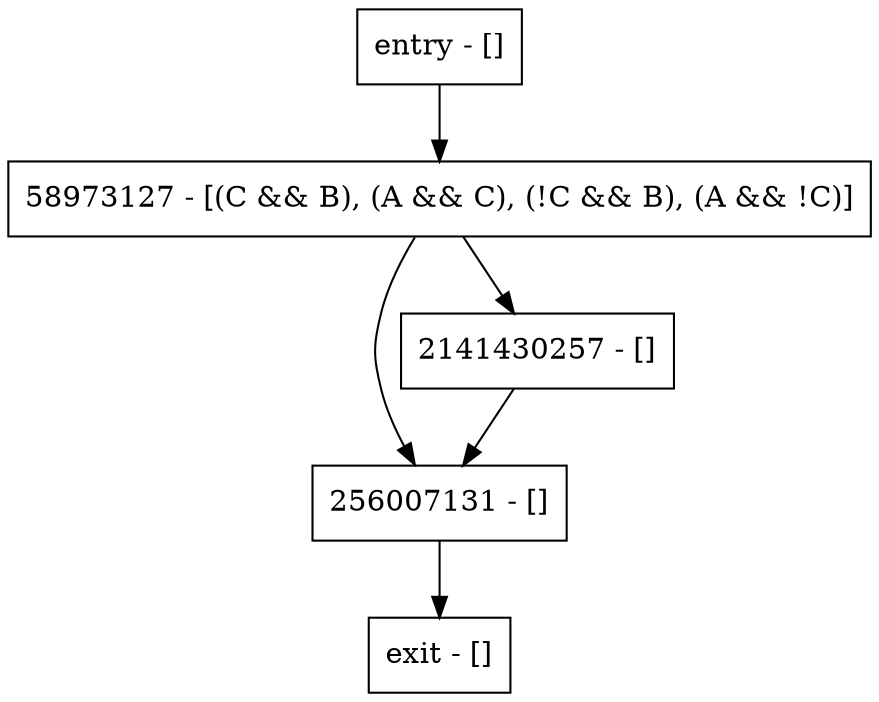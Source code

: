 digraph foo {
node [shape=record];
entry [label="entry - []"];
exit [label="exit - []"];
256007131 [label="256007131 - []"];
58973127 [label="58973127 - [(C && B), (A && C), (!C && B), (A && !C)]"];
2141430257 [label="2141430257 - []"];
entry;
exit;
entry -> 58973127;
256007131 -> exit;
58973127 -> 256007131;
58973127 -> 2141430257;
2141430257 -> 256007131;
}
